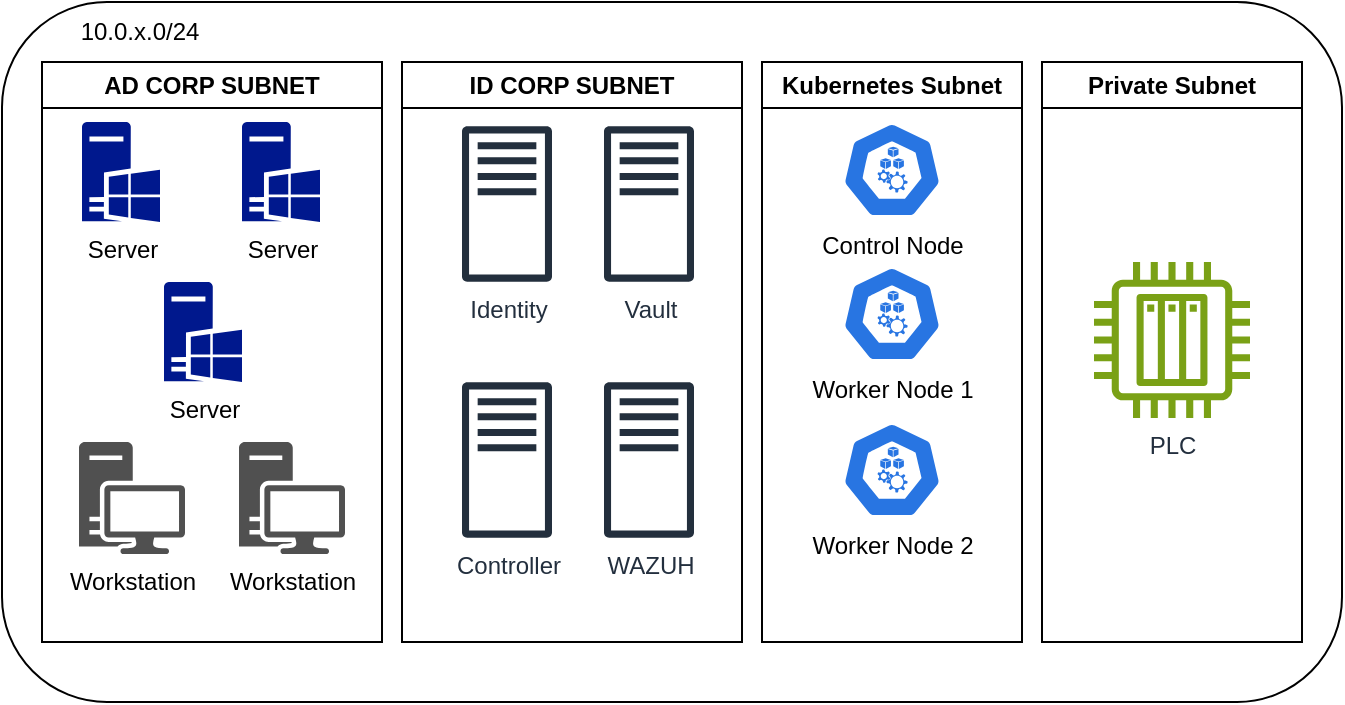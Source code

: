 <mxfile version="22.1.20" type="google">
  <diagram name="Page-1" id="fnflWjKPoGKuDmCzDbC5">
    <mxGraphModel grid="1" page="1" gridSize="10" guides="1" tooltips="1" connect="1" arrows="1" fold="1" pageScale="1" pageWidth="827" pageHeight="1169" math="0" shadow="0">
      <root>
        <mxCell id="0" />
        <mxCell id="1" parent="0" />
        <mxCell id="V63mC5yMNqGHgAPoAjjj-1" value="" style="rounded=1;whiteSpace=wrap;html=1;" vertex="1" parent="1">
          <mxGeometry x="70" y="120" width="670" height="350" as="geometry" />
        </mxCell>
        <mxCell id="V63mC5yMNqGHgAPoAjjj-3" value="AD CORP SUBNET" style="swimlane;whiteSpace=wrap;html=1;" vertex="1" parent="1">
          <mxGeometry x="90" y="150" width="170" height="290" as="geometry" />
        </mxCell>
        <mxCell id="V63mC5yMNqGHgAPoAjjj-5" value="Server" style="sketch=0;aspect=fixed;pointerEvents=1;shadow=0;dashed=0;html=1;strokeColor=none;labelPosition=center;verticalLabelPosition=bottom;verticalAlign=top;align=center;fillColor=#00188D;shape=mxgraph.mscae.enterprise.windows_server" vertex="1" parent="V63mC5yMNqGHgAPoAjjj-3">
          <mxGeometry x="20" y="30" width="39" height="50" as="geometry" />
        </mxCell>
        <mxCell id="V63mC5yMNqGHgAPoAjjj-11" value="Workstation" style="sketch=0;pointerEvents=1;shadow=0;dashed=0;html=1;strokeColor=none;fillColor=#505050;labelPosition=center;verticalLabelPosition=bottom;verticalAlign=top;outlineConnect=0;align=center;shape=mxgraph.office.devices.workstation;" vertex="1" parent="V63mC5yMNqGHgAPoAjjj-3">
          <mxGeometry x="98.5" y="190" width="53" height="56" as="geometry" />
        </mxCell>
        <mxCell id="V63mC5yMNqGHgAPoAjjj-13" value="Server" style="sketch=0;aspect=fixed;pointerEvents=1;shadow=0;dashed=0;html=1;strokeColor=none;labelPosition=center;verticalLabelPosition=bottom;verticalAlign=top;align=center;fillColor=#00188D;shape=mxgraph.mscae.enterprise.windows_server" vertex="1" parent="V63mC5yMNqGHgAPoAjjj-3">
          <mxGeometry x="100" y="30" width="39" height="50" as="geometry" />
        </mxCell>
        <mxCell id="V63mC5yMNqGHgAPoAjjj-10" value="Workstation" style="sketch=0;pointerEvents=1;shadow=0;dashed=0;html=1;strokeColor=none;fillColor=#505050;labelPosition=center;verticalLabelPosition=bottom;verticalAlign=top;outlineConnect=0;align=center;shape=mxgraph.office.devices.workstation;" vertex="1" parent="1">
          <mxGeometry x="108.5" y="340" width="53" height="56" as="geometry" />
        </mxCell>
        <mxCell id="V63mC5yMNqGHgAPoAjjj-14" value="Server" style="sketch=0;aspect=fixed;pointerEvents=1;shadow=0;dashed=0;html=1;strokeColor=none;labelPosition=center;verticalLabelPosition=bottom;verticalAlign=top;align=center;fillColor=#00188D;shape=mxgraph.mscae.enterprise.windows_server" vertex="1" parent="1">
          <mxGeometry x="151" y="260" width="39" height="50" as="geometry" />
        </mxCell>
        <mxCell id="V63mC5yMNqGHgAPoAjjj-15" value="ID CORP SUBNET" style="swimlane;whiteSpace=wrap;html=1;" vertex="1" parent="1">
          <mxGeometry x="270" y="150" width="170" height="290" as="geometry" />
        </mxCell>
        <mxCell id="V63mC5yMNqGHgAPoAjjj-20" value="Vault" style="sketch=0;outlineConnect=0;fontColor=#232F3E;gradientColor=none;fillColor=#232F3D;strokeColor=none;dashed=0;verticalLabelPosition=bottom;verticalAlign=top;align=center;html=1;fontSize=12;fontStyle=0;aspect=fixed;pointerEvents=1;shape=mxgraph.aws4.traditional_server;" vertex="1" parent="V63mC5yMNqGHgAPoAjjj-15">
          <mxGeometry x="101" y="32" width="45" height="78" as="geometry" />
        </mxCell>
        <mxCell id="V63mC5yMNqGHgAPoAjjj-21" value="Controller" style="sketch=0;outlineConnect=0;fontColor=#232F3E;gradientColor=none;fillColor=#232F3D;strokeColor=none;dashed=0;verticalLabelPosition=bottom;verticalAlign=top;align=center;html=1;fontSize=12;fontStyle=0;aspect=fixed;pointerEvents=1;shape=mxgraph.aws4.traditional_server;" vertex="1" parent="V63mC5yMNqGHgAPoAjjj-15">
          <mxGeometry x="30" y="160" width="45" height="78" as="geometry" />
        </mxCell>
        <mxCell id="V63mC5yMNqGHgAPoAjjj-22" value="WAZUH" style="sketch=0;outlineConnect=0;fontColor=#232F3E;gradientColor=none;fillColor=#232F3D;strokeColor=none;dashed=0;verticalLabelPosition=bottom;verticalAlign=top;align=center;html=1;fontSize=12;fontStyle=0;aspect=fixed;pointerEvents=1;shape=mxgraph.aws4.traditional_server;" vertex="1" parent="V63mC5yMNqGHgAPoAjjj-15">
          <mxGeometry x="101" y="160" width="45" height="78" as="geometry" />
        </mxCell>
        <mxCell id="V63mC5yMNqGHgAPoAjjj-19" value="Identity" style="sketch=0;outlineConnect=0;fontColor=#232F3E;gradientColor=none;fillColor=#232F3D;strokeColor=none;dashed=0;verticalLabelPosition=bottom;verticalAlign=top;align=center;html=1;fontSize=12;fontStyle=0;aspect=fixed;pointerEvents=1;shape=mxgraph.aws4.traditional_server;" vertex="1" parent="V63mC5yMNqGHgAPoAjjj-15">
          <mxGeometry x="30" y="32" width="45" height="78" as="geometry" />
        </mxCell>
        <mxCell id="V63mC5yMNqGHgAPoAjjj-23" value="Kubernetes Subnet" style="swimlane;whiteSpace=wrap;html=1;" vertex="1" parent="1">
          <mxGeometry x="450" y="150" width="130" height="290" as="geometry" />
        </mxCell>
        <mxCell id="V63mC5yMNqGHgAPoAjjj-27" value="Control Node" style="sketch=0;html=1;dashed=0;whitespace=wrap;fillColor=#2875E2;strokeColor=#ffffff;points=[[0.005,0.63,0],[0.1,0.2,0],[0.9,0.2,0],[0.5,0,0],[0.995,0.63,0],[0.72,0.99,0],[0.5,1,0],[0.28,0.99,0]];verticalLabelPosition=bottom;align=center;verticalAlign=top;shape=mxgraph.kubernetes.icon;prIcon=node" vertex="1" parent="V63mC5yMNqGHgAPoAjjj-23">
          <mxGeometry x="40" y="30" width="50" height="48" as="geometry" />
        </mxCell>
        <mxCell id="V63mC5yMNqGHgAPoAjjj-28" value="Worker Node 1" style="sketch=0;html=1;dashed=0;whitespace=wrap;fillColor=#2875E2;strokeColor=#ffffff;points=[[0.005,0.63,0],[0.1,0.2,0],[0.9,0.2,0],[0.5,0,0],[0.995,0.63,0],[0.72,0.99,0],[0.5,1,0],[0.28,0.99,0]];verticalLabelPosition=bottom;align=center;verticalAlign=top;shape=mxgraph.kubernetes.icon;prIcon=node" vertex="1" parent="V63mC5yMNqGHgAPoAjjj-23">
          <mxGeometry x="40" y="102" width="50" height="48" as="geometry" />
        </mxCell>
        <mxCell id="V63mC5yMNqGHgAPoAjjj-29" value="Worker Node 2" style="sketch=0;html=1;dashed=0;whitespace=wrap;fillColor=#2875E2;strokeColor=#ffffff;points=[[0.005,0.63,0],[0.1,0.2,0],[0.9,0.2,0],[0.5,0,0],[0.995,0.63,0],[0.72,0.99,0],[0.5,1,0],[0.28,0.99,0]];verticalLabelPosition=bottom;align=center;verticalAlign=top;shape=mxgraph.kubernetes.icon;prIcon=node" vertex="1" parent="V63mC5yMNqGHgAPoAjjj-23">
          <mxGeometry x="40" y="180" width="50" height="48" as="geometry" />
        </mxCell>
        <mxCell id="V63mC5yMNqGHgAPoAjjj-30" value="Private Subnet" style="swimlane;whiteSpace=wrap;html=1;" vertex="1" parent="1">
          <mxGeometry x="590" y="150" width="130" height="290" as="geometry" />
        </mxCell>
        <mxCell id="V63mC5yMNqGHgAPoAjjj-34" value="PLC" style="sketch=0;outlineConnect=0;fontColor=#232F3E;gradientColor=none;fillColor=#7AA116;strokeColor=none;dashed=0;verticalLabelPosition=bottom;verticalAlign=top;align=center;html=1;fontSize=12;fontStyle=0;aspect=fixed;pointerEvents=1;shape=mxgraph.aws4.iot_thing_plc;" vertex="1" parent="1">
          <mxGeometry x="616" y="250" width="78" height="78" as="geometry" />
        </mxCell>
        <mxCell id="V63mC5yMNqGHgAPoAjjj-2" value="10.0.x.0/24" style="text;html=1;strokeColor=none;fillColor=none;align=center;verticalAlign=middle;whiteSpace=wrap;rounded=0;" vertex="1" parent="1">
          <mxGeometry x="108.5" y="120" width="60" height="30" as="geometry" />
        </mxCell>
      </root>
    </mxGraphModel>
  </diagram>
</mxfile>
